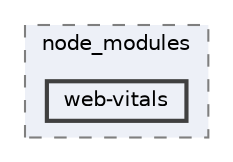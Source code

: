 digraph "pkiclassroomrescheduler/src/main/frontend/node_modules/web-vitals"
{
 // LATEX_PDF_SIZE
  bgcolor="transparent";
  edge [fontname=Helvetica,fontsize=10,labelfontname=Helvetica,labelfontsize=10];
  node [fontname=Helvetica,fontsize=10,shape=box,height=0.2,width=0.4];
  compound=true
  subgraph clusterdir_72953eda66ccb3a2722c28e1c3e6c23b {
    graph [ bgcolor="#edf0f7", pencolor="grey50", label="node_modules", fontname=Helvetica,fontsize=10 style="filled,dashed", URL="dir_72953eda66ccb3a2722c28e1c3e6c23b.html",tooltip=""]
  dir_2784d89e0be159724e11d777036d954c [label="web-vitals", fillcolor="#edf0f7", color="grey25", style="filled,bold", URL="dir_2784d89e0be159724e11d777036d954c.html",tooltip=""];
  }
}
